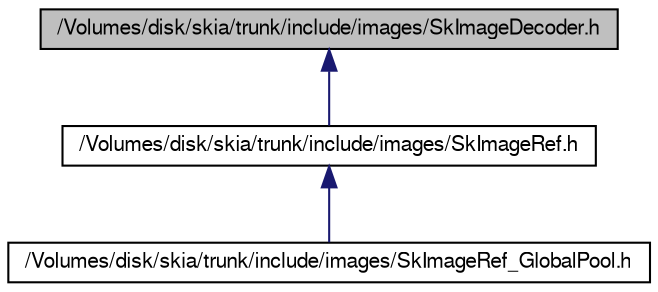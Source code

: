 digraph G
{
  edge [fontname="FreeSans",fontsize="10",labelfontname="FreeSans",labelfontsize="10"];
  node [fontname="FreeSans",fontsize="10",shape=record];
  Node1 [label="/Volumes/disk/skia/trunk/include/images/SkImageDecoder.h",height=0.2,width=0.4,color="black", fillcolor="grey75", style="filled" fontcolor="black"];
  Node1 -> Node2 [dir=back,color="midnightblue",fontsize="10",style="solid",fontname="FreeSans"];
  Node2 [label="/Volumes/disk/skia/trunk/include/images/SkImageRef.h",height=0.2,width=0.4,color="black", fillcolor="white", style="filled",URL="$_sk_image_ref_8h.html"];
  Node2 -> Node3 [dir=back,color="midnightblue",fontsize="10",style="solid",fontname="FreeSans"];
  Node3 [label="/Volumes/disk/skia/trunk/include/images/SkImageRef_GlobalPool.h",height=0.2,width=0.4,color="black", fillcolor="white", style="filled",URL="$_sk_image_ref___global_pool_8h.html"];
}
